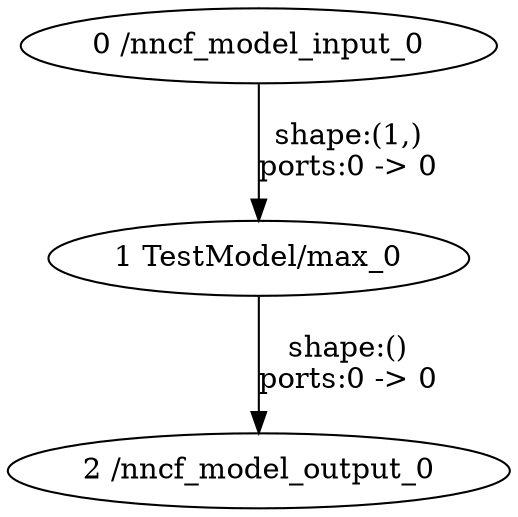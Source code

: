 strict digraph  {
"0 /nncf_model_input_0" [id=0, type=nncf_model_input];
"1 TestModel/max_0" [id=1, type=max];
"2 /nncf_model_output_0" [id=2, type=nncf_model_output];
"0 /nncf_model_input_0" -> "1 TestModel/max_0"  [label="shape:(1,)\nports:0 -> 0", style=solid];
"1 TestModel/max_0" -> "2 /nncf_model_output_0"  [label="shape:()\nports:0 -> 0", style=solid];
}
